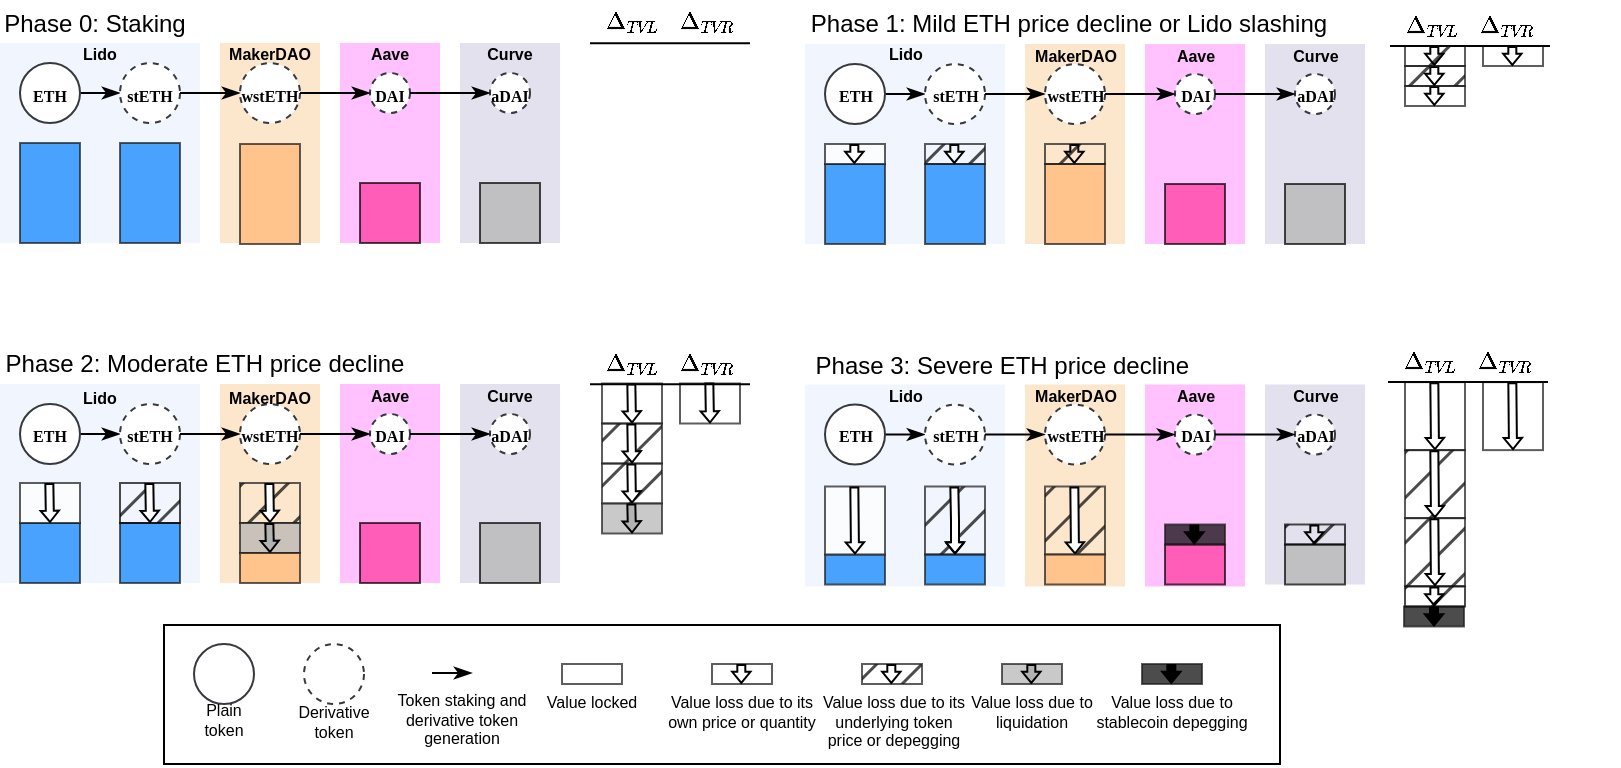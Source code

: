 <mxfile version="23.0.2" type="device">
  <diagram name="Page-1" id="eazg0Y2zUmilkqW_PgbE">
    <mxGraphModel dx="3437" dy="874" grid="1" gridSize="10" guides="1" tooltips="1" connect="1" arrows="1" fold="1" page="1" pageScale="1" pageWidth="1400" pageHeight="700" math="1" shadow="0">
      <root>
        <mxCell id="0" />
        <mxCell id="1" parent="0" />
        <mxCell id="KXMVMSjI_t1wHBxTB8q1-12" value="" style="rounded=0;whiteSpace=wrap;html=1;" parent="1" vertex="1">
          <mxGeometry x="-933" y="440.5" width="558" height="69.5" as="geometry" />
        </mxCell>
        <mxCell id="HBQ2-dLDk-EJoHsD7Sn4-1" value="" style="rounded=0;whiteSpace=wrap;html=1;fillColor=#e8f1fd;strokeColor=none;flipH=1;fillOpacity=60;" parent="1" vertex="1">
          <mxGeometry x="-612.5" y="150" width="100" height="100" as="geometry" />
        </mxCell>
        <mxCell id="HBQ2-dLDk-EJoHsD7Sn4-19" style="edgeStyle=orthogonalEdgeStyle;rounded=0;orthogonalLoop=1;jettySize=auto;html=1;exitX=1;exitY=0.5;exitDx=0;exitDy=0;entryX=0;entryY=0.5;entryDx=0;entryDy=0;endArrow=classicThin;endFill=1;" parent="1" source="HBQ2-dLDk-EJoHsD7Sn4-2" target="HBQ2-dLDk-EJoHsD7Sn4-4" edge="1">
          <mxGeometry relative="1" as="geometry" />
        </mxCell>
        <mxCell id="HBQ2-dLDk-EJoHsD7Sn4-2" value="&lt;font style=&quot;font-size: 8px;&quot;&gt;ETH&lt;br&gt;&lt;/font&gt;" style="ellipse;whiteSpace=wrap;html=1;aspect=fixed;labelBackgroundColor=none;labelBorderColor=none;fillColor=#FFFFFF;strokeColor=#36393d;fontSize=10;fontFamily=Times New Roman;rounded=0;fontStyle=1" parent="1" vertex="1">
          <mxGeometry x="-602.5" y="160" width="30" height="30" as="geometry" />
        </mxCell>
        <mxCell id="HBQ2-dLDk-EJoHsD7Sn4-4" value="&lt;font style=&quot;font-size: 8px;&quot;&gt;stETH&lt;br&gt;&lt;/font&gt;" style="ellipse;whiteSpace=wrap;html=1;aspect=fixed;labelBackgroundColor=none;labelBorderColor=none;fillColor=#FFFFFF;strokeColor=#36393d;fontSize=10;fontFamily=Times New Roman;rounded=0;fontStyle=1;dashed=1;" parent="1" vertex="1">
          <mxGeometry x="-552.5" y="160" width="30" height="30" as="geometry" />
        </mxCell>
        <mxCell id="HBQ2-dLDk-EJoHsD7Sn4-5" value="" style="rounded=0;whiteSpace=wrap;html=1;fillColor=#fad7ac;strokeColor=none;fillOpacity=60;" parent="1" vertex="1">
          <mxGeometry x="-502.5" y="150" width="50" height="100" as="geometry" />
        </mxCell>
        <mxCell id="HBQ2-dLDk-EJoHsD7Sn4-7" value="&lt;font style=&quot;font-size: 8px;&quot;&gt;wstETH&lt;br&gt;&lt;/font&gt;" style="ellipse;whiteSpace=wrap;html=1;aspect=fixed;labelBackgroundColor=none;labelBorderColor=none;fillColor=#FFFFFF;strokeColor=#36393d;fontSize=10;fontFamily=Times New Roman;rounded=0;fontStyle=1;dashed=1;" parent="1" vertex="1">
          <mxGeometry x="-492.5" y="160" width="30" height="30" as="geometry" />
        </mxCell>
        <mxCell id="HBQ2-dLDk-EJoHsD7Sn4-8" value="" style="rounded=0;whiteSpace=wrap;html=1;fillColor=#FF99FF;strokeColor=none;fillOpacity=60;" parent="1" vertex="1">
          <mxGeometry x="-442.5" y="150" width="50" height="100" as="geometry" />
        </mxCell>
        <mxCell id="HBQ2-dLDk-EJoHsD7Sn4-9" value="&lt;font style=&quot;font-size: 8px;&quot;&gt;DAI&lt;br&gt;&lt;/font&gt;" style="ellipse;whiteSpace=wrap;html=1;aspect=fixed;labelBackgroundColor=none;labelBorderColor=none;fillColor=#FFFFFF;strokeColor=#36393d;fontSize=10;fontFamily=Times New Roman;rounded=0;fontStyle=1;dashed=1;" parent="1" vertex="1">
          <mxGeometry x="-427.5" y="165" width="20" height="20" as="geometry" />
        </mxCell>
        <mxCell id="HBQ2-dLDk-EJoHsD7Sn4-11" value="" style="rounded=0;whiteSpace=wrap;html=1;fillColor=#d0cee2;strokeColor=none;fillOpacity=60;" parent="1" vertex="1">
          <mxGeometry x="-382.5" y="150" width="50" height="100" as="geometry" />
        </mxCell>
        <mxCell id="HBQ2-dLDk-EJoHsD7Sn4-12" value="&lt;font style=&quot;font-size: 8px;&quot;&gt;aDAI&lt;br&gt;&lt;/font&gt;" style="ellipse;whiteSpace=wrap;html=1;aspect=fixed;labelBackgroundColor=none;labelBorderColor=none;fillColor=#FFFFFF;strokeColor=#36393d;fontSize=10;fontFamily=Times New Roman;rounded=0;fontStyle=1;dashed=1;" parent="1" vertex="1">
          <mxGeometry x="-367.5" y="165" width="20" height="20" as="geometry" />
        </mxCell>
        <mxCell id="HBQ2-dLDk-EJoHsD7Sn4-13" value="" style="rounded=0;whiteSpace=wrap;html=1;strokeColor=#1A1A1A;fillColor=#007FFF;opacity=70;" parent="1" vertex="1">
          <mxGeometry x="-602.5" y="210" width="30" height="40" as="geometry" />
        </mxCell>
        <mxCell id="HBQ2-dLDk-EJoHsD7Sn4-17" value="" style="rounded=0;whiteSpace=wrap;html=1;fillColor=#FF3399;opacity=70;" parent="1" vertex="1">
          <mxGeometry x="-432.5" y="220" width="30" height="30" as="geometry" />
        </mxCell>
        <mxCell id="HBQ2-dLDk-EJoHsD7Sn4-18" value="" style="rounded=0;whiteSpace=wrap;html=1;fillColor=#B3B3B3;opacity=70;" parent="1" vertex="1">
          <mxGeometry x="-372.5" y="220" width="30" height="30" as="geometry" />
        </mxCell>
        <mxCell id="HBQ2-dLDk-EJoHsD7Sn4-22" style="edgeStyle=orthogonalEdgeStyle;rounded=0;orthogonalLoop=1;jettySize=auto;html=1;exitX=1;exitY=0.5;exitDx=0;exitDy=0;endArrow=classicThin;endFill=1;" parent="1" source="HBQ2-dLDk-EJoHsD7Sn4-7" target="HBQ2-dLDk-EJoHsD7Sn4-9" edge="1">
          <mxGeometry relative="1" as="geometry" />
        </mxCell>
        <mxCell id="HBQ2-dLDk-EJoHsD7Sn4-23" style="edgeStyle=orthogonalEdgeStyle;rounded=0;orthogonalLoop=1;jettySize=auto;html=1;exitX=1;exitY=0.5;exitDx=0;exitDy=0;entryX=0;entryY=0.5;entryDx=0;entryDy=0;endArrow=classicThin;endFill=1;" parent="1" source="HBQ2-dLDk-EJoHsD7Sn4-9" target="HBQ2-dLDk-EJoHsD7Sn4-12" edge="1">
          <mxGeometry relative="1" as="geometry" />
        </mxCell>
        <mxCell id="HBQ2-dLDk-EJoHsD7Sn4-24" value="&lt;b&gt;Lido&lt;br&gt;&lt;/b&gt;" style="text;html=1;strokeColor=none;fillColor=none;align=center;verticalAlign=middle;whiteSpace=wrap;rounded=0;fontSize=8;spacing=2;" parent="1" vertex="1">
          <mxGeometry x="-577.5" y="150" width="30" height="10" as="geometry" />
        </mxCell>
        <mxCell id="HBQ2-dLDk-EJoHsD7Sn4-25" value="&lt;b&gt;MakerDAO&lt;br&gt;&lt;/b&gt;" style="text;html=1;strokeColor=none;fillColor=none;align=center;verticalAlign=middle;whiteSpace=wrap;rounded=0;fontSize=8;spacing=2;" parent="1" vertex="1">
          <mxGeometry x="-497.5" y="150" width="40" height="11" as="geometry" />
        </mxCell>
        <mxCell id="HBQ2-dLDk-EJoHsD7Sn4-26" value="&lt;b&gt;Aave&lt;br&gt;&lt;/b&gt;" style="text;html=1;strokeColor=none;fillColor=none;align=center;verticalAlign=middle;whiteSpace=wrap;rounded=0;fontSize=8;spacing=2;" parent="1" vertex="1">
          <mxGeometry x="-432.5" y="150" width="30" height="11" as="geometry" />
        </mxCell>
        <mxCell id="HBQ2-dLDk-EJoHsD7Sn4-27" value="&lt;b&gt;Curve&lt;br&gt;&lt;/b&gt;" style="text;html=1;strokeColor=none;fillColor=none;align=center;verticalAlign=middle;whiteSpace=wrap;rounded=0;fontSize=8;spacing=2;" parent="1" vertex="1">
          <mxGeometry x="-372.5" y="150" width="30" height="11" as="geometry" />
        </mxCell>
        <mxCell id="HBQ2-dLDk-EJoHsD7Sn4-32" value="" style="rounded=0;whiteSpace=wrap;html=1;strokeColor=#1A1A1A;fillColor=#007FFF;opacity=70;" parent="1" vertex="1">
          <mxGeometry x="-552.5" y="210" width="30" height="40" as="geometry" />
        </mxCell>
        <mxCell id="HBQ2-dLDk-EJoHsD7Sn4-33" value="" style="rounded=0;whiteSpace=wrap;html=1;strokeColor=#1A1A1A;fillColor=#000000;opacity=70;labelBorderColor=none;fillStyle=hatch;gradientColor=none;" parent="1" vertex="1">
          <mxGeometry x="-552.5" y="200" width="30" height="10" as="geometry" />
        </mxCell>
        <mxCell id="HBQ2-dLDk-EJoHsD7Sn4-34" value="" style="shape=flexArrow;endArrow=classic;html=1;rounded=0;width=4;endWidth=4.138;endSize=1.531;labelBorderColor=none;fillColor=default;fillStyle=dots;" parent="1" edge="1">
          <mxGeometry width="50" height="50" relative="1" as="geometry">
            <mxPoint x="-537.84" y="200" as="sourcePoint" />
            <mxPoint x="-537.84" y="210" as="targetPoint" />
          </mxGeometry>
        </mxCell>
        <mxCell id="HBQ2-dLDk-EJoHsD7Sn4-39" value="" style="rounded=0;whiteSpace=wrap;html=1;strokeColor=#1A1A1A;fillColor=#FFB570;opacity=70;" parent="1" vertex="1">
          <mxGeometry x="-492.5" y="210" width="30" height="40" as="geometry" />
        </mxCell>
        <mxCell id="HBQ2-dLDk-EJoHsD7Sn4-40" value="" style="rounded=0;whiteSpace=wrap;html=1;strokeColor=#1A1A1A;fillColor=#000000;opacity=70;fillStyle=hatch;" parent="1" vertex="1">
          <mxGeometry x="-492.5" y="200" width="30" height="10" as="geometry" />
        </mxCell>
        <mxCell id="HBQ2-dLDk-EJoHsD7Sn4-41" value="" style="shape=flexArrow;endArrow=classic;html=1;rounded=0;width=4;endWidth=4.138;endSize=1.531;" parent="1" edge="1">
          <mxGeometry width="50" height="50" relative="1" as="geometry">
            <mxPoint x="-477.84" y="200" as="sourcePoint" />
            <mxPoint x="-477.84" y="210" as="targetPoint" />
          </mxGeometry>
        </mxCell>
        <mxCell id="HBQ2-dLDk-EJoHsD7Sn4-74" value="" style="rounded=0;whiteSpace=wrap;html=1;fillColor=#e8f1fd;strokeColor=none;flipH=1;fillOpacity=60;" parent="1" vertex="1">
          <mxGeometry x="-1015" y="320" width="100" height="99.5" as="geometry" />
        </mxCell>
        <mxCell id="HBQ2-dLDk-EJoHsD7Sn4-75" style="edgeStyle=orthogonalEdgeStyle;rounded=0;orthogonalLoop=1;jettySize=auto;html=1;exitX=1;exitY=0.5;exitDx=0;exitDy=0;entryX=0;entryY=0.5;entryDx=0;entryDy=0;endArrow=classicThin;endFill=1;" parent="1" source="HBQ2-dLDk-EJoHsD7Sn4-76" target="HBQ2-dLDk-EJoHsD7Sn4-77" edge="1">
          <mxGeometry relative="1" as="geometry" />
        </mxCell>
        <mxCell id="HBQ2-dLDk-EJoHsD7Sn4-76" value="&lt;font style=&quot;font-size: 8px;&quot;&gt;ETH&lt;br&gt;&lt;/font&gt;" style="ellipse;whiteSpace=wrap;html=1;aspect=fixed;labelBackgroundColor=none;labelBorderColor=none;fillColor=#FFFFFF;strokeColor=#36393d;fontSize=10;fontFamily=Times New Roman;rounded=0;fontStyle=1" parent="1" vertex="1">
          <mxGeometry x="-1005" y="330" width="30" height="30" as="geometry" />
        </mxCell>
        <mxCell id="HBQ2-dLDk-EJoHsD7Sn4-77" value="&lt;font style=&quot;font-size: 8px;&quot;&gt;stETH&lt;br&gt;&lt;/font&gt;" style="ellipse;whiteSpace=wrap;html=1;aspect=fixed;labelBackgroundColor=none;labelBorderColor=none;fillColor=#FFFFFF;strokeColor=#36393d;fontSize=10;fontFamily=Times New Roman;rounded=0;fontStyle=1;dashed=1;" parent="1" vertex="1">
          <mxGeometry x="-955" y="330" width="30" height="30" as="geometry" />
        </mxCell>
        <mxCell id="HBQ2-dLDk-EJoHsD7Sn4-78" value="" style="rounded=0;whiteSpace=wrap;html=1;fillColor=#fad7ac;strokeColor=none;fillOpacity=60;" parent="1" vertex="1">
          <mxGeometry x="-905" y="320" width="50" height="99.5" as="geometry" />
        </mxCell>
        <mxCell id="HBQ2-dLDk-EJoHsD7Sn4-80" value="&lt;font style=&quot;font-size: 8px;&quot;&gt;wstETH&lt;br&gt;&lt;/font&gt;" style="ellipse;whiteSpace=wrap;html=1;aspect=fixed;labelBackgroundColor=none;labelBorderColor=none;fillColor=#FFFFFF;strokeColor=#36393d;fontSize=10;fontFamily=Times New Roman;rounded=0;fontStyle=1;dashed=1;" parent="1" vertex="1">
          <mxGeometry x="-895" y="330" width="30" height="30" as="geometry" />
        </mxCell>
        <mxCell id="HBQ2-dLDk-EJoHsD7Sn4-81" value="" style="rounded=0;whiteSpace=wrap;html=1;fillColor=#FF99FF;strokeColor=none;fillOpacity=60;" parent="1" vertex="1">
          <mxGeometry x="-845" y="320" width="50" height="99.5" as="geometry" />
        </mxCell>
        <mxCell id="HBQ2-dLDk-EJoHsD7Sn4-82" value="&lt;font style=&quot;font-size: 8px;&quot;&gt;DAI&lt;br&gt;&lt;/font&gt;" style="ellipse;whiteSpace=wrap;html=1;aspect=fixed;labelBackgroundColor=none;labelBorderColor=none;fillColor=#FFFFFF;strokeColor=#36393d;fontSize=10;fontFamily=Times New Roman;rounded=0;fontStyle=1;dashed=1;" parent="1" vertex="1">
          <mxGeometry x="-830" y="335" width="20" height="20" as="geometry" />
        </mxCell>
        <mxCell id="HBQ2-dLDk-EJoHsD7Sn4-83" value="" style="rounded=0;whiteSpace=wrap;html=1;fillColor=#d0cee2;strokeColor=none;fillOpacity=60;" parent="1" vertex="1">
          <mxGeometry x="-785" y="320" width="50" height="99.5" as="geometry" />
        </mxCell>
        <mxCell id="HBQ2-dLDk-EJoHsD7Sn4-84" value="&lt;font style=&quot;font-size: 8px;&quot;&gt;aDAI&lt;br&gt;&lt;/font&gt;" style="ellipse;whiteSpace=wrap;html=1;aspect=fixed;labelBackgroundColor=none;labelBorderColor=none;fillColor=#FFFFFF;strokeColor=#36393d;fontSize=10;fontFamily=Times New Roman;rounded=0;fontStyle=1;dashed=1;" parent="1" vertex="1">
          <mxGeometry x="-770" y="335" width="20" height="20" as="geometry" />
        </mxCell>
        <mxCell id="HBQ2-dLDk-EJoHsD7Sn4-85" value="" style="rounded=0;whiteSpace=wrap;html=1;strokeColor=#1A1A1A;fillColor=#007FFF;opacity=70;" parent="1" vertex="1">
          <mxGeometry x="-1005" y="389.5" width="30" height="30" as="geometry" />
        </mxCell>
        <mxCell id="HBQ2-dLDk-EJoHsD7Sn4-86" value="" style="rounded=0;whiteSpace=wrap;html=1;fillColor=#FF3399;opacity=70;" parent="1" vertex="1">
          <mxGeometry x="-835" y="389.5" width="30" height="30" as="geometry" />
        </mxCell>
        <mxCell id="HBQ2-dLDk-EJoHsD7Sn4-87" value="" style="rounded=0;whiteSpace=wrap;html=1;fillColor=#B3B3B3;opacity=70;" parent="1" vertex="1">
          <mxGeometry x="-775" y="389.5" width="30" height="30" as="geometry" />
        </mxCell>
        <mxCell id="HBQ2-dLDk-EJoHsD7Sn4-89" style="edgeStyle=orthogonalEdgeStyle;rounded=0;orthogonalLoop=1;jettySize=auto;html=1;exitX=1;exitY=0.5;exitDx=0;exitDy=0;endArrow=classicThin;endFill=1;" parent="1" source="HBQ2-dLDk-EJoHsD7Sn4-80" target="HBQ2-dLDk-EJoHsD7Sn4-82" edge="1">
          <mxGeometry relative="1" as="geometry" />
        </mxCell>
        <mxCell id="HBQ2-dLDk-EJoHsD7Sn4-90" style="edgeStyle=orthogonalEdgeStyle;rounded=0;orthogonalLoop=1;jettySize=auto;html=1;exitX=1;exitY=0.5;exitDx=0;exitDy=0;entryX=0;entryY=0.5;entryDx=0;entryDy=0;endArrow=classicThin;endFill=1;" parent="1" source="HBQ2-dLDk-EJoHsD7Sn4-82" target="HBQ2-dLDk-EJoHsD7Sn4-84" edge="1">
          <mxGeometry relative="1" as="geometry" />
        </mxCell>
        <mxCell id="HBQ2-dLDk-EJoHsD7Sn4-91" value="&lt;b&gt;Lido&lt;br&gt;&lt;/b&gt;" style="text;html=1;strokeColor=none;fillColor=none;align=center;verticalAlign=middle;whiteSpace=wrap;rounded=0;fontSize=8;spacing=2;" parent="1" vertex="1">
          <mxGeometry x="-980" y="322" width="30" height="10" as="geometry" />
        </mxCell>
        <mxCell id="HBQ2-dLDk-EJoHsD7Sn4-92" value="&lt;b&gt;MakerDAO&lt;br&gt;&lt;/b&gt;" style="text;html=1;strokeColor=none;fillColor=none;align=center;verticalAlign=middle;whiteSpace=wrap;rounded=0;fontSize=8;spacing=2;" parent="1" vertex="1">
          <mxGeometry x="-900" y="321.5" width="40" height="11" as="geometry" />
        </mxCell>
        <mxCell id="HBQ2-dLDk-EJoHsD7Sn4-93" value="&lt;b&gt;Aave&lt;br&gt;&lt;/b&gt;" style="text;html=1;strokeColor=none;fillColor=none;align=center;verticalAlign=middle;whiteSpace=wrap;rounded=0;fontSize=8;spacing=2;" parent="1" vertex="1">
          <mxGeometry x="-835" y="320" width="30" height="11" as="geometry" />
        </mxCell>
        <mxCell id="HBQ2-dLDk-EJoHsD7Sn4-94" value="&lt;b&gt;Curve&lt;br&gt;&lt;/b&gt;" style="text;html=1;strokeColor=none;fillColor=none;align=center;verticalAlign=middle;whiteSpace=wrap;rounded=0;fontSize=8;spacing=2;" parent="1" vertex="1">
          <mxGeometry x="-775" y="320" width="30" height="11" as="geometry" />
        </mxCell>
        <mxCell id="HBQ2-dLDk-EJoHsD7Sn4-95" value="" style="rounded=0;whiteSpace=wrap;html=1;strokeColor=#1A1A1A;fillColor=#FFFFFF;opacity=70;" parent="1" vertex="1">
          <mxGeometry x="-1005" y="369.5" width="30" height="20" as="geometry" />
        </mxCell>
        <mxCell id="HBQ2-dLDk-EJoHsD7Sn4-96" value="" style="shape=flexArrow;endArrow=classic;html=1;rounded=0;width=4;endWidth=4.138;endSize=1.531;fillColor=default;entryX=0.5;entryY=1;entryDx=0;entryDy=0;" parent="1" target="HBQ2-dLDk-EJoHsD7Sn4-95" edge="1">
          <mxGeometry width="50" height="50" relative="1" as="geometry">
            <mxPoint x="-990.34" y="369.5" as="sourcePoint" />
            <mxPoint x="-990.34" y="379.5" as="targetPoint" />
          </mxGeometry>
        </mxCell>
        <mxCell id="HBQ2-dLDk-EJoHsD7Sn4-114" value="" style="group" parent="1" vertex="1" connectable="0">
          <mxGeometry x="-602.5" y="200" width="30" height="10" as="geometry" />
        </mxCell>
        <mxCell id="HBQ2-dLDk-EJoHsD7Sn4-29" value="" style="rounded=0;whiteSpace=wrap;html=1;strokeColor=#1A1A1A;fillColor=#FFFFFF;opacity=70;" parent="HBQ2-dLDk-EJoHsD7Sn4-114" vertex="1">
          <mxGeometry width="30" height="10" as="geometry" />
        </mxCell>
        <mxCell id="HBQ2-dLDk-EJoHsD7Sn4-31" value="" style="shape=flexArrow;endArrow=classic;html=1;rounded=0;width=4;endWidth=4.138;endSize=1.531;fillColor=default;" parent="HBQ2-dLDk-EJoHsD7Sn4-114" edge="1">
          <mxGeometry width="50" height="50" relative="1" as="geometry">
            <mxPoint x="14.66" as="sourcePoint" />
            <mxPoint x="14.66" y="10" as="targetPoint" />
          </mxGeometry>
        </mxCell>
        <mxCell id="HBQ2-dLDk-EJoHsD7Sn4-115" value="" style="group" parent="1" vertex="1" connectable="0">
          <mxGeometry x="-312.5" y="171" width="30" height="10" as="geometry" />
        </mxCell>
        <mxCell id="HBQ2-dLDk-EJoHsD7Sn4-116" value="" style="rounded=0;whiteSpace=wrap;html=1;strokeColor=#1A1A1A;fillColor=#FFFFFF;opacity=70;" parent="HBQ2-dLDk-EJoHsD7Sn4-115" vertex="1">
          <mxGeometry width="30" height="10" as="geometry" />
        </mxCell>
        <mxCell id="HBQ2-dLDk-EJoHsD7Sn4-117" value="" style="shape=flexArrow;endArrow=classic;html=1;rounded=0;width=4;endWidth=4.138;endSize=1.531;fillColor=default;" parent="HBQ2-dLDk-EJoHsD7Sn4-115" edge="1">
          <mxGeometry width="50" height="50" relative="1" as="geometry">
            <mxPoint x="14.66" as="sourcePoint" />
            <mxPoint x="14.66" y="10" as="targetPoint" />
          </mxGeometry>
        </mxCell>
        <mxCell id="HBQ2-dLDk-EJoHsD7Sn4-144" value="" style="group" parent="1" vertex="1" connectable="0">
          <mxGeometry x="-273.5" y="151" width="30" height="10" as="geometry" />
        </mxCell>
        <mxCell id="HBQ2-dLDk-EJoHsD7Sn4-145" value="" style="rounded=0;whiteSpace=wrap;html=1;strokeColor=#1A1A1A;fillColor=#FFFFFF;opacity=70;" parent="HBQ2-dLDk-EJoHsD7Sn4-144" vertex="1">
          <mxGeometry width="30" height="10" as="geometry" />
        </mxCell>
        <mxCell id="HBQ2-dLDk-EJoHsD7Sn4-146" value="" style="shape=flexArrow;endArrow=classic;html=1;rounded=0;width=4;endWidth=4.138;endSize=1.531;fillColor=default;" parent="HBQ2-dLDk-EJoHsD7Sn4-144" edge="1">
          <mxGeometry width="50" height="50" relative="1" as="geometry">
            <mxPoint x="14.66" as="sourcePoint" />
            <mxPoint x="14.66" y="10" as="targetPoint" />
          </mxGeometry>
        </mxCell>
        <mxCell id="HBQ2-dLDk-EJoHsD7Sn4-157" value="" style="rounded=0;whiteSpace=wrap;html=1;strokeColor=#1A1A1A;fillColor=#007FFF;opacity=70;" parent="1" vertex="1">
          <mxGeometry x="-955" y="389.5" width="30" height="30" as="geometry" />
        </mxCell>
        <mxCell id="HBQ2-dLDk-EJoHsD7Sn4-158" value="" style="rounded=0;whiteSpace=wrap;html=1;opacity=70;glass=0;fillStyle=hatch;fillColor=#000000;" parent="1" vertex="1">
          <mxGeometry x="-955" y="369.5" width="30" height="20" as="geometry" />
        </mxCell>
        <mxCell id="HBQ2-dLDk-EJoHsD7Sn4-159" value="" style="shape=flexArrow;endArrow=classic;html=1;rounded=0;width=4;endWidth=4.138;endSize=1.531;fillColor=default;entryX=0.5;entryY=1;entryDx=0;entryDy=0;" parent="1" target="HBQ2-dLDk-EJoHsD7Sn4-158" edge="1">
          <mxGeometry width="50" height="50" relative="1" as="geometry">
            <mxPoint x="-940.34" y="369.5" as="sourcePoint" />
            <mxPoint x="-940.34" y="379.5" as="targetPoint" />
          </mxGeometry>
        </mxCell>
        <mxCell id="HBQ2-dLDk-EJoHsD7Sn4-175" value="" style="rounded=0;whiteSpace=wrap;html=1;strokeColor=#1A1A1A;fillColor=#000000;opacity=70;shadow=0;fillStyle=hatch;" parent="1" vertex="1">
          <mxGeometry x="-895" y="369.5" width="30" height="20" as="geometry" />
        </mxCell>
        <mxCell id="HBQ2-dLDk-EJoHsD7Sn4-176" value="" style="shape=flexArrow;endArrow=classic;html=1;rounded=0;width=4;endWidth=4.138;endSize=1.531;fillColor=default;entryX=0.5;entryY=1;entryDx=0;entryDy=0;shadow=0;" parent="1" target="HBQ2-dLDk-EJoHsD7Sn4-175" edge="1">
          <mxGeometry width="50" height="50" relative="1" as="geometry">
            <mxPoint x="-880.34" y="369.5" as="sourcePoint" />
            <mxPoint x="-880.34" y="379.5" as="targetPoint" />
          </mxGeometry>
        </mxCell>
        <mxCell id="HBQ2-dLDk-EJoHsD7Sn4-177" value="" style="rounded=0;whiteSpace=wrap;html=1;strokeColor=#1A1A1A;fillColor=#B3B3B3;opacity=70;" parent="1" vertex="1">
          <mxGeometry x="-895" y="389.5" width="30" height="15" as="geometry" />
        </mxCell>
        <mxCell id="HBQ2-dLDk-EJoHsD7Sn4-178" value="" style="shape=flexArrow;endArrow=classic;html=1;rounded=0;width=4;endWidth=4.138;endSize=1.531;fillColor=#B3B3B3;entryX=0.5;entryY=1;entryDx=0;entryDy=0;" parent="1" target="HBQ2-dLDk-EJoHsD7Sn4-177" edge="1">
          <mxGeometry width="50" height="50" relative="1" as="geometry">
            <mxPoint x="-880.34" y="389.5" as="sourcePoint" />
            <mxPoint x="-880.34" y="399.5" as="targetPoint" />
          </mxGeometry>
        </mxCell>
        <mxCell id="HBQ2-dLDk-EJoHsD7Sn4-179" value="" style="rounded=0;whiteSpace=wrap;html=1;strokeColor=#1A1A1A;fillColor=#FFB570;opacity=70;" parent="1" vertex="1">
          <mxGeometry x="-895" y="404.5" width="30" height="15" as="geometry" />
        </mxCell>
        <mxCell id="HBQ2-dLDk-EJoHsD7Sn4-201" value="" style="rounded=0;whiteSpace=wrap;html=1;strokeColor=#1A1A1A;fillColor=#FFFFFF;opacity=70;" parent="1" vertex="1">
          <mxGeometry x="-714" y="319.75" width="30" height="20" as="geometry" />
        </mxCell>
        <mxCell id="HBQ2-dLDk-EJoHsD7Sn4-202" value="" style="shape=flexArrow;endArrow=classic;html=1;rounded=0;width=4;endWidth=4.138;endSize=1.531;fillColor=default;entryX=0.5;entryY=1;entryDx=0;entryDy=0;" parent="1" target="HBQ2-dLDk-EJoHsD7Sn4-201" edge="1">
          <mxGeometry width="50" height="50" relative="1" as="geometry">
            <mxPoint x="-699.34" y="319.75" as="sourcePoint" />
            <mxPoint x="-699.34" y="329.75" as="targetPoint" />
          </mxGeometry>
        </mxCell>
        <mxCell id="HBQ2-dLDk-EJoHsD7Sn4-203" value="" style="rounded=0;whiteSpace=wrap;html=1;strokeColor=#1A1A1A;fillColor=#000000;opacity=70;fillStyle=hatch;" parent="1" vertex="1">
          <mxGeometry x="-714" y="359.75" width="30" height="20" as="geometry" />
        </mxCell>
        <mxCell id="HBQ2-dLDk-EJoHsD7Sn4-204" value="" style="shape=flexArrow;endArrow=classic;html=1;rounded=0;width=4;endWidth=4.138;endSize=1.531;fillColor=default;entryX=0.5;entryY=1;entryDx=0;entryDy=0;" parent="1" target="HBQ2-dLDk-EJoHsD7Sn4-203" edge="1">
          <mxGeometry width="50" height="50" relative="1" as="geometry">
            <mxPoint x="-699.34" y="359.75" as="sourcePoint" />
            <mxPoint x="-699.34" y="369.75" as="targetPoint" />
          </mxGeometry>
        </mxCell>
        <mxCell id="HBQ2-dLDk-EJoHsD7Sn4-205" value="" style="rounded=0;whiteSpace=wrap;html=1;strokeColor=#1A1A1A;fillColor=#000000;opacity=70;fillStyle=hatch;" parent="1" vertex="1">
          <mxGeometry x="-714" y="339.75" width="30" height="20" as="geometry" />
        </mxCell>
        <mxCell id="HBQ2-dLDk-EJoHsD7Sn4-206" value="" style="shape=flexArrow;endArrow=classic;html=1;rounded=0;width=4;endWidth=4.138;endSize=1.531;fillColor=default;entryX=0.5;entryY=1;entryDx=0;entryDy=0;" parent="1" target="HBQ2-dLDk-EJoHsD7Sn4-205" edge="1">
          <mxGeometry width="50" height="50" relative="1" as="geometry">
            <mxPoint x="-699.34" y="339.75" as="sourcePoint" />
            <mxPoint x="-699.34" y="349.75" as="targetPoint" />
          </mxGeometry>
        </mxCell>
        <mxCell id="HBQ2-dLDk-EJoHsD7Sn4-212" value="" style="rounded=0;whiteSpace=wrap;html=1;strokeColor=#1A1A1A;fillColor=#B3B3B3;opacity=70;" parent="1" vertex="1">
          <mxGeometry x="-714" y="379.75" width="30" height="15" as="geometry" />
        </mxCell>
        <mxCell id="HBQ2-dLDk-EJoHsD7Sn4-213" value="" style="shape=flexArrow;endArrow=classic;html=1;rounded=0;width=4;endWidth=4.138;endSize=1.531;fillColor=#B3B3B3;entryX=0.5;entryY=1;entryDx=0;entryDy=0;" parent="1" target="HBQ2-dLDk-EJoHsD7Sn4-212" edge="1">
          <mxGeometry width="50" height="50" relative="1" as="geometry">
            <mxPoint x="-699.34" y="379.75" as="sourcePoint" />
            <mxPoint x="-699.34" y="389.75" as="targetPoint" />
          </mxGeometry>
        </mxCell>
        <mxCell id="HBQ2-dLDk-EJoHsD7Sn4-214" value="" style="rounded=0;whiteSpace=wrap;html=1;strokeColor=#1A1A1A;fillColor=#FFFFFF;opacity=70;" parent="1" vertex="1">
          <mxGeometry x="-675" y="319.75" width="30" height="20" as="geometry" />
        </mxCell>
        <mxCell id="HBQ2-dLDk-EJoHsD7Sn4-215" value="" style="shape=flexArrow;endArrow=classic;html=1;rounded=0;width=4;endWidth=4.138;endSize=1.531;fillColor=default;entryX=0.5;entryY=1;entryDx=0;entryDy=0;" parent="1" target="HBQ2-dLDk-EJoHsD7Sn4-214" edge="1">
          <mxGeometry width="50" height="50" relative="1" as="geometry">
            <mxPoint x="-660.34" y="319.25" as="sourcePoint" />
            <mxPoint x="-660.34" y="329.25" as="targetPoint" />
          </mxGeometry>
        </mxCell>
        <mxCell id="HBQ2-dLDk-EJoHsD7Sn4-257" value="" style="rounded=0;whiteSpace=wrap;html=1;fillColor=#e8f1fd;strokeColor=none;flipH=1;fillOpacity=60;" parent="1" vertex="1">
          <mxGeometry x="-612.5" y="320.25" width="100" height="101" as="geometry" />
        </mxCell>
        <mxCell id="HBQ2-dLDk-EJoHsD7Sn4-258" style="edgeStyle=orthogonalEdgeStyle;rounded=0;orthogonalLoop=1;jettySize=auto;html=1;exitX=1;exitY=0.5;exitDx=0;exitDy=0;entryX=0;entryY=0.5;entryDx=0;entryDy=0;endArrow=classicThin;endFill=1;" parent="1" source="HBQ2-dLDk-EJoHsD7Sn4-259" target="HBQ2-dLDk-EJoHsD7Sn4-260" edge="1">
          <mxGeometry relative="1" as="geometry" />
        </mxCell>
        <mxCell id="HBQ2-dLDk-EJoHsD7Sn4-259" value="&lt;font style=&quot;font-size: 8px;&quot;&gt;ETH&lt;br&gt;&lt;/font&gt;" style="ellipse;whiteSpace=wrap;html=1;aspect=fixed;labelBackgroundColor=none;labelBorderColor=none;fillColor=#FFFFFF;strokeColor=#36393d;fontSize=10;fontFamily=Times New Roman;rounded=0;fontStyle=1" parent="1" vertex="1">
          <mxGeometry x="-602.5" y="330.25" width="30" height="30" as="geometry" />
        </mxCell>
        <mxCell id="HBQ2-dLDk-EJoHsD7Sn4-260" value="&lt;font style=&quot;font-size: 8px;&quot;&gt;stETH&lt;br&gt;&lt;/font&gt;" style="ellipse;whiteSpace=wrap;html=1;aspect=fixed;labelBackgroundColor=none;labelBorderColor=none;fillColor=#FFFFFF;strokeColor=#36393d;fontSize=10;fontFamily=Times New Roman;rounded=0;fontStyle=1;dashed=1;" parent="1" vertex="1">
          <mxGeometry x="-552.5" y="330.25" width="30" height="30" as="geometry" />
        </mxCell>
        <mxCell id="HBQ2-dLDk-EJoHsD7Sn4-261" value="" style="rounded=0;whiteSpace=wrap;html=1;fillColor=#fad7ac;strokeColor=none;fillOpacity=60;" parent="1" vertex="1">
          <mxGeometry x="-502.5" y="320.25" width="50" height="101" as="geometry" />
        </mxCell>
        <mxCell id="HBQ2-dLDk-EJoHsD7Sn4-263" value="&lt;font style=&quot;font-size: 8px;&quot;&gt;wstETH&lt;br&gt;&lt;/font&gt;" style="ellipse;whiteSpace=wrap;html=1;aspect=fixed;labelBackgroundColor=none;labelBorderColor=none;fillColor=#FFFFFF;strokeColor=#36393d;fontSize=10;fontFamily=Times New Roman;rounded=0;fontStyle=1;dashed=1;" parent="1" vertex="1">
          <mxGeometry x="-492.5" y="330.25" width="30" height="30" as="geometry" />
        </mxCell>
        <mxCell id="HBQ2-dLDk-EJoHsD7Sn4-264" value="" style="rounded=0;whiteSpace=wrap;html=1;fillColor=#FF99FF;strokeColor=none;fillOpacity=60;" parent="1" vertex="1">
          <mxGeometry x="-442.5" y="320.25" width="50" height="101" as="geometry" />
        </mxCell>
        <mxCell id="HBQ2-dLDk-EJoHsD7Sn4-265" value="&lt;font style=&quot;font-size: 8px;&quot;&gt;DAI&lt;br&gt;&lt;/font&gt;" style="ellipse;whiteSpace=wrap;html=1;aspect=fixed;labelBackgroundColor=none;labelBorderColor=none;fillColor=#FFFFFF;strokeColor=#36393d;fontSize=10;fontFamily=Times New Roman;rounded=0;fontStyle=1;dashed=1;" parent="1" vertex="1">
          <mxGeometry x="-427.5" y="335.25" width="20" height="20" as="geometry" />
        </mxCell>
        <mxCell id="HBQ2-dLDk-EJoHsD7Sn4-266" value="" style="rounded=0;whiteSpace=wrap;html=1;fillColor=#d0cee2;strokeColor=none;fillOpacity=60;" parent="1" vertex="1">
          <mxGeometry x="-382.5" y="320.25" width="50" height="100" as="geometry" />
        </mxCell>
        <mxCell id="HBQ2-dLDk-EJoHsD7Sn4-267" value="&lt;font style=&quot;font-size: 8px;&quot;&gt;aDAI&lt;br&gt;&lt;/font&gt;" style="ellipse;whiteSpace=wrap;html=1;aspect=fixed;labelBackgroundColor=none;labelBorderColor=none;fillColor=#FFFFFF;strokeColor=#36393d;fontSize=10;fontFamily=Times New Roman;rounded=0;fontStyle=1;dashed=1;" parent="1" vertex="1">
          <mxGeometry x="-367.5" y="335.25" width="20" height="20" as="geometry" />
        </mxCell>
        <mxCell id="HBQ2-dLDk-EJoHsD7Sn4-268" value="" style="rounded=0;whiteSpace=wrap;html=1;strokeColor=#1A1A1A;fillColor=#007FFF;opacity=70;" parent="1" vertex="1">
          <mxGeometry x="-602.5" y="405.25" width="30" height="15" as="geometry" />
        </mxCell>
        <mxCell id="HBQ2-dLDk-EJoHsD7Sn4-269" value="" style="rounded=0;whiteSpace=wrap;html=1;fillColor=#FF3399;opacity=70;" parent="1" vertex="1">
          <mxGeometry x="-432.5" y="400.25" width="30" height="20" as="geometry" />
        </mxCell>
        <mxCell id="HBQ2-dLDk-EJoHsD7Sn4-270" value="" style="rounded=0;whiteSpace=wrap;html=1;fillColor=#B3B3B3;opacity=70;" parent="1" vertex="1">
          <mxGeometry x="-372.5" y="400.25" width="30" height="20" as="geometry" />
        </mxCell>
        <mxCell id="HBQ2-dLDk-EJoHsD7Sn4-272" style="edgeStyle=orthogonalEdgeStyle;rounded=0;orthogonalLoop=1;jettySize=auto;html=1;exitX=1;exitY=0.5;exitDx=0;exitDy=0;endArrow=classicThin;endFill=1;" parent="1" source="HBQ2-dLDk-EJoHsD7Sn4-263" target="HBQ2-dLDk-EJoHsD7Sn4-265" edge="1">
          <mxGeometry relative="1" as="geometry" />
        </mxCell>
        <mxCell id="HBQ2-dLDk-EJoHsD7Sn4-273" style="edgeStyle=orthogonalEdgeStyle;rounded=0;orthogonalLoop=1;jettySize=auto;html=1;exitX=1;exitY=0.5;exitDx=0;exitDy=0;entryX=0;entryY=0.5;entryDx=0;entryDy=0;endArrow=classicThin;endFill=1;" parent="1" source="HBQ2-dLDk-EJoHsD7Sn4-265" target="HBQ2-dLDk-EJoHsD7Sn4-267" edge="1">
          <mxGeometry relative="1" as="geometry" />
        </mxCell>
        <mxCell id="HBQ2-dLDk-EJoHsD7Sn4-274" value="&lt;b&gt;Lido&lt;br&gt;&lt;/b&gt;" style="text;html=1;strokeColor=none;fillColor=none;align=center;verticalAlign=middle;whiteSpace=wrap;rounded=0;fontSize=8;spacing=2;" parent="1" vertex="1">
          <mxGeometry x="-577.5" y="321.25" width="30" height="10" as="geometry" />
        </mxCell>
        <mxCell id="HBQ2-dLDk-EJoHsD7Sn4-275" value="&lt;b&gt;MakerDAO&lt;br&gt;&lt;/b&gt;" style="text;html=1;strokeColor=none;fillColor=none;align=center;verticalAlign=middle;whiteSpace=wrap;rounded=0;fontSize=8;spacing=2;" parent="1" vertex="1">
          <mxGeometry x="-497.5" y="320.25" width="40" height="11" as="geometry" />
        </mxCell>
        <mxCell id="HBQ2-dLDk-EJoHsD7Sn4-276" value="&lt;b&gt;Aave&lt;br&gt;&lt;/b&gt;" style="text;html=1;strokeColor=none;fillColor=none;align=center;verticalAlign=middle;whiteSpace=wrap;rounded=0;fontSize=8;spacing=2;" parent="1" vertex="1">
          <mxGeometry x="-432.5" y="320.25" width="30" height="11" as="geometry" />
        </mxCell>
        <mxCell id="HBQ2-dLDk-EJoHsD7Sn4-277" value="&lt;b&gt;Curve&lt;br&gt;&lt;/b&gt;" style="text;html=1;strokeColor=none;fillColor=none;align=center;verticalAlign=middle;whiteSpace=wrap;rounded=0;fontSize=8;spacing=2;" parent="1" vertex="1">
          <mxGeometry x="-372.5" y="320.25" width="30" height="11" as="geometry" />
        </mxCell>
        <mxCell id="HBQ2-dLDk-EJoHsD7Sn4-278" value="" style="rounded=0;whiteSpace=wrap;html=1;strokeColor=#1A1A1A;fillColor=#FFFFFF;opacity=70;" parent="1" vertex="1">
          <mxGeometry x="-602.5" y="371.25" width="30" height="34" as="geometry" />
        </mxCell>
        <mxCell id="HBQ2-dLDk-EJoHsD7Sn4-279" value="" style="shape=flexArrow;endArrow=classic;html=1;rounded=0;width=4;endWidth=4.138;endSize=1.531;fillColor=default;entryX=0.5;entryY=1;entryDx=0;entryDy=0;" parent="1" target="HBQ2-dLDk-EJoHsD7Sn4-278" edge="1">
          <mxGeometry width="50" height="50" relative="1" as="geometry">
            <mxPoint x="-587.84" y="371.25" as="sourcePoint" />
            <mxPoint x="-587.84" y="381.25" as="targetPoint" />
          </mxGeometry>
        </mxCell>
        <mxCell id="HBQ2-dLDk-EJoHsD7Sn4-294" value="" style="rounded=0;whiteSpace=wrap;html=1;strokeColor=#1A1A1A;fillColor=#007FFF;opacity=70;" parent="1" vertex="1">
          <mxGeometry x="-552.5" y="405.25" width="30" height="15" as="geometry" />
        </mxCell>
        <mxCell id="HBQ2-dLDk-EJoHsD7Sn4-295" value="" style="rounded=0;whiteSpace=wrap;html=1;strokeColor=#1A1A1A;fillColor=#000000;opacity=70;fillStyle=hatch;" parent="1" vertex="1">
          <mxGeometry x="-552.5" y="371.25" width="30" height="34" as="geometry" />
        </mxCell>
        <mxCell id="HBQ2-dLDk-EJoHsD7Sn4-296" value="" style="shape=flexArrow;endArrow=classic;html=1;rounded=0;width=4;endWidth=4.138;endSize=1.531;fillColor=default;entryX=0.5;entryY=1;entryDx=0;entryDy=0;" parent="1" target="HBQ2-dLDk-EJoHsD7Sn4-295" edge="1">
          <mxGeometry width="50" height="50" relative="1" as="geometry">
            <mxPoint x="-537.84" y="371.25" as="sourcePoint" />
            <mxPoint x="-537.84" y="381.25" as="targetPoint" />
            <Array as="points">
              <mxPoint x="-537.5" y="388.25" />
            </Array>
          </mxGeometry>
        </mxCell>
        <mxCell id="HBQ2-dLDk-EJoHsD7Sn4-302" value="" style="rounded=0;whiteSpace=wrap;html=1;strokeColor=#1A1A1A;fillColor=#000000;opacity=70;fillStyle=hatch;" parent="1" vertex="1">
          <mxGeometry x="-492.5" y="371.25" width="30" height="34" as="geometry" />
        </mxCell>
        <mxCell id="HBQ2-dLDk-EJoHsD7Sn4-303" value="" style="shape=flexArrow;endArrow=classic;html=1;rounded=0;width=4;endWidth=4.138;endSize=1.531;fillColor=default;entryX=0.5;entryY=1;entryDx=0;entryDy=0;" parent="1" target="HBQ2-dLDk-EJoHsD7Sn4-302" edge="1">
          <mxGeometry width="50" height="50" relative="1" as="geometry">
            <mxPoint x="-477.84" y="371.25" as="sourcePoint" />
            <mxPoint x="-477.84" y="381.25" as="targetPoint" />
          </mxGeometry>
        </mxCell>
        <mxCell id="HBQ2-dLDk-EJoHsD7Sn4-306" value="" style="rounded=0;whiteSpace=wrap;html=1;strokeColor=#1A1A1A;fillColor=#000000;opacity=70;" parent="1" vertex="1">
          <mxGeometry x="-432.5" y="390.25" width="30" height="10" as="geometry" />
        </mxCell>
        <mxCell id="HBQ2-dLDk-EJoHsD7Sn4-307" value="" style="shape=flexArrow;endArrow=classic;html=1;rounded=0;width=4;endWidth=4.138;endSize=1.531;fillColor=#000000;" parent="1" edge="1">
          <mxGeometry width="50" height="50" relative="1" as="geometry">
            <mxPoint x="-417.84" y="390.25" as="sourcePoint" />
            <mxPoint x="-417.84" y="400.25" as="targetPoint" />
          </mxGeometry>
        </mxCell>
        <mxCell id="HBQ2-dLDk-EJoHsD7Sn4-317" value="" style="rounded=0;whiteSpace=wrap;html=1;strokeColor=#1A1A1A;fillColor=#FFFFFF;opacity=70;" parent="1" vertex="1">
          <mxGeometry x="-312.5" y="319.06" width="30" height="34" as="geometry" />
        </mxCell>
        <mxCell id="HBQ2-dLDk-EJoHsD7Sn4-318" value="" style="shape=flexArrow;endArrow=classic;html=1;rounded=0;width=4;endWidth=4.138;endSize=1.531;fillColor=default;entryX=0.5;entryY=1;entryDx=0;entryDy=0;" parent="1" target="HBQ2-dLDk-EJoHsD7Sn4-317" edge="1">
          <mxGeometry width="50" height="50" relative="1" as="geometry">
            <mxPoint x="-297.84" y="319.06" as="sourcePoint" />
            <mxPoint x="-297.84" y="329.06" as="targetPoint" />
          </mxGeometry>
        </mxCell>
        <mxCell id="HBQ2-dLDk-EJoHsD7Sn4-319" value="" style="rounded=0;whiteSpace=wrap;html=1;strokeColor=#1A1A1A;fillColor=#000000;opacity=70;fillStyle=hatch;" parent="1" vertex="1">
          <mxGeometry x="-312.5" y="387.06" width="30" height="34" as="geometry" />
        </mxCell>
        <mxCell id="HBQ2-dLDk-EJoHsD7Sn4-320" value="" style="shape=flexArrow;endArrow=classic;html=1;rounded=0;width=4;endWidth=4.138;endSize=1.531;fillColor=default;entryX=0.5;entryY=1;entryDx=0;entryDy=0;" parent="1" target="HBQ2-dLDk-EJoHsD7Sn4-319" edge="1">
          <mxGeometry width="50" height="50" relative="1" as="geometry">
            <mxPoint x="-297.84" y="387.06" as="sourcePoint" />
            <mxPoint x="-297.84" y="397.06" as="targetPoint" />
          </mxGeometry>
        </mxCell>
        <mxCell id="HBQ2-dLDk-EJoHsD7Sn4-321" value="" style="rounded=0;whiteSpace=wrap;html=1;strokeColor=#1A1A1A;fillColor=#000000;opacity=70;fillStyle=hatch;" parent="1" vertex="1">
          <mxGeometry x="-312.5" y="353.06" width="30" height="34" as="geometry" />
        </mxCell>
        <mxCell id="HBQ2-dLDk-EJoHsD7Sn4-322" value="" style="shape=flexArrow;endArrow=classic;html=1;rounded=0;width=4;endWidth=4.138;endSize=1.531;fillColor=default;entryX=0.5;entryY=1;entryDx=0;entryDy=0;" parent="1" target="HBQ2-dLDk-EJoHsD7Sn4-321" edge="1">
          <mxGeometry width="50" height="50" relative="1" as="geometry">
            <mxPoint x="-297.84" y="353.06" as="sourcePoint" />
            <mxPoint x="-297.84" y="363.06" as="targetPoint" />
          </mxGeometry>
        </mxCell>
        <mxCell id="HBQ2-dLDk-EJoHsD7Sn4-337" value="" style="rounded=0;whiteSpace=wrap;html=1;strokeColor=#1A1A1A;fillColor=#FFFFFF;opacity=70;" parent="1" vertex="1">
          <mxGeometry x="-273.5" y="319.06" width="30" height="34" as="geometry" />
        </mxCell>
        <mxCell id="HBQ2-dLDk-EJoHsD7Sn4-338" value="" style="shape=flexArrow;endArrow=classic;html=1;rounded=0;width=4;endWidth=4.138;endSize=1.531;fillColor=default;entryX=0.5;entryY=1;entryDx=0;entryDy=0;" parent="1" target="HBQ2-dLDk-EJoHsD7Sn4-337" edge="1">
          <mxGeometry width="50" height="50" relative="1" as="geometry">
            <mxPoint x="-258.84" y="319.06" as="sourcePoint" />
            <mxPoint x="-258.84" y="329.06" as="targetPoint" />
          </mxGeometry>
        </mxCell>
        <mxCell id="HBQ2-dLDk-EJoHsD7Sn4-345" value="" style="rounded=0;whiteSpace=wrap;html=1;strokeColor=#1A1A1A;fillColor=#FFB570;opacity=70;" parent="1" vertex="1">
          <mxGeometry x="-492.5" y="405.25" width="30" height="15" as="geometry" />
        </mxCell>
        <mxCell id="HBQ2-dLDk-EJoHsD7Sn4-349" value="" style="rounded=0;whiteSpace=wrap;html=1;strokeColor=#1A1A1A;fillColor=#FFFFFF;opacity=70;" parent="1" vertex="1">
          <mxGeometry x="-659" y="460" width="30" height="10" as="geometry" />
        </mxCell>
        <mxCell id="HBQ2-dLDk-EJoHsD7Sn4-350" value="" style="shape=flexArrow;endArrow=classic;html=1;rounded=0;width=4;endWidth=4.138;endSize=1.531;fillColor=default;" parent="1" edge="1">
          <mxGeometry width="50" height="50" relative="1" as="geometry">
            <mxPoint x="-644.34" y="460" as="sourcePoint" />
            <mxPoint x="-644.34" y="470" as="targetPoint" />
          </mxGeometry>
        </mxCell>
        <mxCell id="HBQ2-dLDk-EJoHsD7Sn4-351" value="&lt;font style=&quot;font-size: 8px;&quot;&gt;Value loss due to its own price or quantity&lt;/font&gt;" style="text;html=1;strokeColor=none;fillColor=none;align=center;verticalAlign=middle;whiteSpace=wrap;rounded=0;fontSize=8;" parent="1" vertex="1">
          <mxGeometry x="-684" y="479" width="80" height="10" as="geometry" />
        </mxCell>
        <mxCell id="HBQ2-dLDk-EJoHsD7Sn4-355" value="&lt;font style=&quot;font-size: 8px;&quot;&gt;Value loss due to liquidation&lt;/font&gt;" style="text;html=1;strokeColor=none;fillColor=none;align=center;verticalAlign=middle;whiteSpace=wrap;rounded=0;fontSize=8;" parent="1" vertex="1">
          <mxGeometry x="-539" y="479" width="80" height="10" as="geometry" />
        </mxCell>
        <mxCell id="HBQ2-dLDk-EJoHsD7Sn4-356" value="" style="rounded=0;whiteSpace=wrap;html=1;strokeColor=#1A1A1A;fillColor=#B3B3B3;opacity=70;" parent="1" vertex="1">
          <mxGeometry x="-514" y="460" width="30" height="10" as="geometry" />
        </mxCell>
        <mxCell id="HBQ2-dLDk-EJoHsD7Sn4-357" value="" style="shape=flexArrow;endArrow=classic;html=1;rounded=0;width=4;endWidth=4.138;endSize=1.531;fillColor=#B3B3B3;" parent="1" edge="1">
          <mxGeometry width="50" height="50" relative="1" as="geometry">
            <mxPoint x="-499.34" y="460" as="sourcePoint" />
            <mxPoint x="-499.34" y="470" as="targetPoint" />
          </mxGeometry>
        </mxCell>
        <mxCell id="HBQ2-dLDk-EJoHsD7Sn4-358" value="&lt;font style=&quot;font-size: 8px;&quot;&gt;Value loss due to&lt;br&gt;stablecoin depegging&lt;br&gt;&lt;/font&gt;" style="text;html=1;strokeColor=none;fillColor=none;align=center;verticalAlign=middle;whiteSpace=wrap;rounded=0;fontSize=8;" parent="1" vertex="1">
          <mxGeometry x="-469" y="479" width="80" height="10" as="geometry" />
        </mxCell>
        <mxCell id="HBQ2-dLDk-EJoHsD7Sn4-365" style="edgeStyle=orthogonalEdgeStyle;rounded=0;orthogonalLoop=1;jettySize=auto;html=1;exitX=1;exitY=0.5;exitDx=0;exitDy=0;endArrow=classicThin;endFill=1;" parent="1" source="HBQ2-dLDk-EJoHsD7Sn4-260" target="HBQ2-dLDk-EJoHsD7Sn4-263" edge="1">
          <mxGeometry relative="1" as="geometry" />
        </mxCell>
        <mxCell id="HBQ2-dLDk-EJoHsD7Sn4-366" style="edgeStyle=orthogonalEdgeStyle;rounded=0;orthogonalLoop=1;jettySize=auto;html=1;exitX=1;exitY=0.5;exitDx=0;exitDy=0;entryX=0;entryY=0.5;entryDx=0;entryDy=0;endArrow=classicThin;endFill=1;" parent="1" source="HBQ2-dLDk-EJoHsD7Sn4-77" target="HBQ2-dLDk-EJoHsD7Sn4-80" edge="1">
          <mxGeometry relative="1" as="geometry" />
        </mxCell>
        <mxCell id="HBQ2-dLDk-EJoHsD7Sn4-371" value="" style="rounded=0;whiteSpace=wrap;html=1;strokeColor=#1A1A1A;fillColor=#000000;opacity=70;" parent="1" vertex="1">
          <mxGeometry x="-444" y="460" width="30" height="10" as="geometry" />
        </mxCell>
        <mxCell id="HBQ2-dLDk-EJoHsD7Sn4-372" value="" style="shape=flexArrow;endArrow=classic;html=1;rounded=0;width=4;endWidth=4.138;endSize=1.531;fillColor=#000000;" parent="1" edge="1">
          <mxGeometry width="50" height="50" relative="1" as="geometry">
            <mxPoint x="-429.34" y="460" as="sourcePoint" />
            <mxPoint x="-429.34" y="470" as="targetPoint" />
          </mxGeometry>
        </mxCell>
        <mxCell id="HBQ2-dLDk-EJoHsD7Sn4-376" value="" style="rounded=0;whiteSpace=wrap;html=1;strokeColor=#1A1A1A;fillColor=#000000;opacity=70;" parent="1" vertex="1">
          <mxGeometry x="-313" y="431.25" width="30" height="10" as="geometry" />
        </mxCell>
        <mxCell id="HBQ2-dLDk-EJoHsD7Sn4-377" value="" style="shape=flexArrow;endArrow=classic;html=1;rounded=0;width=4;endWidth=4.138;endSize=1.531;fillColor=#000000;" parent="1" edge="1">
          <mxGeometry width="50" height="50" relative="1" as="geometry">
            <mxPoint x="-298.0" y="431.25" as="sourcePoint" />
            <mxPoint x="-298.0" y="441.25" as="targetPoint" />
          </mxGeometry>
        </mxCell>
        <mxCell id="HBQ2-dLDk-EJoHsD7Sn4-367" style="edgeStyle=orthogonalEdgeStyle;rounded=0;orthogonalLoop=1;jettySize=auto;html=1;exitX=1;exitY=0.5;exitDx=0;exitDy=0;entryX=0;entryY=0.5;entryDx=0;entryDy=0;endArrow=classicThin;endFill=1;" parent="1" source="HBQ2-dLDk-EJoHsD7Sn4-4" target="HBQ2-dLDk-EJoHsD7Sn4-7" edge="1">
          <mxGeometry relative="1" as="geometry" />
        </mxCell>
        <mxCell id="HBQ2-dLDk-EJoHsD7Sn4-379" value="" style="rounded=0;whiteSpace=wrap;html=1;strokeColor=#1A1A1A;fillColor=#000000;opacity=70;fillStyle=hatch;gradientColor=none;" parent="1" vertex="1">
          <mxGeometry x="-584" y="460" width="30" height="10" as="geometry" />
        </mxCell>
        <mxCell id="HBQ2-dLDk-EJoHsD7Sn4-380" value="" style="shape=flexArrow;endArrow=classic;html=1;rounded=0;width=4;endWidth=4.138;endSize=1.531;" parent="1" edge="1">
          <mxGeometry width="50" height="50" relative="1" as="geometry">
            <mxPoint x="-569.34" y="460" as="sourcePoint" />
            <mxPoint x="-569.34" y="470" as="targetPoint" />
          </mxGeometry>
        </mxCell>
        <mxCell id="HBQ2-dLDk-EJoHsD7Sn4-381" value="" style="rounded=0;whiteSpace=wrap;html=1;strokeColor=#1A1A1A;fillColor=#000000;opacity=70;fillStyle=hatch;" parent="1" vertex="1">
          <mxGeometry x="-312.5" y="161" width="30" height="10" as="geometry" />
        </mxCell>
        <mxCell id="HBQ2-dLDk-EJoHsD7Sn4-382" value="" style="shape=flexArrow;endArrow=classic;html=1;rounded=0;width=4;endWidth=4.138;endSize=1.531;" parent="1" edge="1">
          <mxGeometry width="50" height="50" relative="1" as="geometry">
            <mxPoint x="-297.84" y="161" as="sourcePoint" />
            <mxPoint x="-297.84" y="171" as="targetPoint" />
          </mxGeometry>
        </mxCell>
        <mxCell id="HBQ2-dLDk-EJoHsD7Sn4-383" value="" style="rounded=0;whiteSpace=wrap;html=1;strokeColor=#1A1A1A;fillColor=#000000;opacity=70;fillStyle=hatch;" parent="1" vertex="1">
          <mxGeometry x="-312.5" y="151" width="30" height="10" as="geometry" />
        </mxCell>
        <mxCell id="HBQ2-dLDk-EJoHsD7Sn4-384" value="" style="shape=flexArrow;endArrow=classic;html=1;rounded=0;width=4;endWidth=4.138;endSize=1.531;" parent="1" edge="1">
          <mxGeometry width="50" height="50" relative="1" as="geometry">
            <mxPoint x="-297.84" y="151" as="sourcePoint" />
            <mxPoint x="-297.84" y="161" as="targetPoint" />
          </mxGeometry>
        </mxCell>
        <mxCell id="HBQ2-dLDk-EJoHsD7Sn4-385" value="&lt;font style=&quot;font-size: 8px;&quot;&gt;Value loss due to its underlying token price or depegging&lt;/font&gt;" style="text;html=1;strokeColor=none;fillColor=none;align=center;verticalAlign=middle;whiteSpace=wrap;rounded=0;fontSize=8;" parent="1" vertex="1">
          <mxGeometry x="-608" y="484" width="80" height="10" as="geometry" />
        </mxCell>
        <mxCell id="HBQ2-dLDk-EJoHsD7Sn4-392" value="Phase 1: Mild ETH price decline or Lido slashing" style="text;html=1;strokeColor=none;fillColor=none;align=center;verticalAlign=middle;whiteSpace=wrap;rounded=0;" parent="1" vertex="1">
          <mxGeometry x="-612.5" y="130" width="262.5" height="20" as="geometry" />
        </mxCell>
        <mxCell id="HBQ2-dLDk-EJoHsD7Sn4-394" value="Phase 2: Moderate ETH price decline" style="text;html=1;strokeColor=none;fillColor=none;align=center;verticalAlign=middle;whiteSpace=wrap;rounded=0;" parent="1" vertex="1">
          <mxGeometry x="-1015" y="300" width="205" height="20" as="geometry" />
        </mxCell>
        <mxCell id="HBQ2-dLDk-EJoHsD7Sn4-395" value="&amp;nbsp;Phase 3: Severe ETH price decline" style="text;html=1;strokeColor=none;fillColor=none;align=center;verticalAlign=middle;whiteSpace=wrap;rounded=0;" parent="1" vertex="1">
          <mxGeometry x="-612.5" y="301.25" width="192.5" height="20" as="geometry" />
        </mxCell>
        <mxCell id="yLH8iEfCXqvI7fsB7WYn-4" value="" style="rounded=0;whiteSpace=wrap;html=1;opacity=70;fillColor=#000000;fillStyle=hatch;" parent="1" vertex="1">
          <mxGeometry x="-372.5" y="390.25" width="30" height="10" as="geometry" />
        </mxCell>
        <mxCell id="yLH8iEfCXqvI7fsB7WYn-5" value="" style="shape=flexArrow;endArrow=classic;html=1;rounded=0;width=4;endWidth=4.138;endSize=1.531;fillColor=#000000;fillStyle=hatch;" parent="1" edge="1">
          <mxGeometry width="50" height="50" relative="1" as="geometry">
            <mxPoint x="-357.84" y="390.25" as="sourcePoint" />
            <mxPoint x="-357.84" y="400.25" as="targetPoint" />
          </mxGeometry>
        </mxCell>
        <mxCell id="yLH8iEfCXqvI7fsB7WYn-6" value="" style="rounded=0;whiteSpace=wrap;html=1;opacity=70;fillColor=#000000;fillStyle=hatch;" parent="1" vertex="1">
          <mxGeometry x="-312.5" y="421.25" width="30" height="10" as="geometry" />
        </mxCell>
        <mxCell id="yLH8iEfCXqvI7fsB7WYn-7" value="" style="shape=flexArrow;endArrow=classic;html=1;rounded=0;width=4;endWidth=4.138;endSize=1.531;fillColor=#000000;fillStyle=hatch;" parent="1" edge="1">
          <mxGeometry width="50" height="50" relative="1" as="geometry">
            <mxPoint x="-297.84" y="421.25" as="sourcePoint" />
            <mxPoint x="-297.84" y="431.25" as="targetPoint" />
          </mxGeometry>
        </mxCell>
        <mxCell id="WDyvMepIWPrivP4oS_Yy-1" value="" style="rounded=0;whiteSpace=wrap;html=1;fillColor=#e8f1fd;strokeColor=none;flipH=1;fillOpacity=60;" parent="1" vertex="1">
          <mxGeometry x="-1015" y="149.5" width="100" height="100" as="geometry" />
        </mxCell>
        <mxCell id="WDyvMepIWPrivP4oS_Yy-2" style="edgeStyle=orthogonalEdgeStyle;rounded=0;orthogonalLoop=1;jettySize=auto;html=1;exitX=1;exitY=0.5;exitDx=0;exitDy=0;entryX=0;entryY=0.5;entryDx=0;entryDy=0;endArrow=classicThin;endFill=1;" parent="1" source="WDyvMepIWPrivP4oS_Yy-3" target="WDyvMepIWPrivP4oS_Yy-4" edge="1">
          <mxGeometry relative="1" as="geometry" />
        </mxCell>
        <mxCell id="WDyvMepIWPrivP4oS_Yy-3" value="&lt;font style=&quot;font-size: 8px;&quot;&gt;ETH&lt;br&gt;&lt;/font&gt;" style="ellipse;whiteSpace=wrap;html=1;aspect=fixed;labelBackgroundColor=none;labelBorderColor=none;fillColor=#FFFFFF;strokeColor=#36393d;fontSize=10;fontFamily=Times New Roman;rounded=0;fontStyle=1" parent="1" vertex="1">
          <mxGeometry x="-1005" y="159.5" width="30" height="30" as="geometry" />
        </mxCell>
        <mxCell id="WDyvMepIWPrivP4oS_Yy-4" value="&lt;font style=&quot;font-size: 8px;&quot;&gt;stETH&lt;br&gt;&lt;/font&gt;" style="ellipse;whiteSpace=wrap;html=1;aspect=fixed;labelBackgroundColor=none;labelBorderColor=none;fillColor=#FFFFFF;strokeColor=#36393d;fontSize=10;fontFamily=Times New Roman;rounded=0;fontStyle=1;dashed=1;" parent="1" vertex="1">
          <mxGeometry x="-955" y="159.5" width="30" height="30" as="geometry" />
        </mxCell>
        <mxCell id="WDyvMepIWPrivP4oS_Yy-5" value="" style="rounded=0;whiteSpace=wrap;html=1;fillColor=#fad7ac;strokeColor=none;fillOpacity=60;" parent="1" vertex="1">
          <mxGeometry x="-905" y="149.5" width="50" height="100" as="geometry" />
        </mxCell>
        <mxCell id="WDyvMepIWPrivP4oS_Yy-6" value="&lt;font style=&quot;font-size: 8px;&quot;&gt;wstETH&lt;br&gt;&lt;/font&gt;" style="ellipse;whiteSpace=wrap;html=1;aspect=fixed;labelBackgroundColor=none;labelBorderColor=none;fillColor=#FFFFFF;strokeColor=#36393d;fontSize=10;fontFamily=Times New Roman;rounded=0;fontStyle=1;dashed=1;" parent="1" vertex="1">
          <mxGeometry x="-895" y="159.5" width="30" height="30" as="geometry" />
        </mxCell>
        <mxCell id="WDyvMepIWPrivP4oS_Yy-7" value="" style="rounded=0;whiteSpace=wrap;html=1;fillColor=#FF99FF;strokeColor=none;fillOpacity=60;" parent="1" vertex="1">
          <mxGeometry x="-845" y="149.5" width="50" height="100" as="geometry" />
        </mxCell>
        <mxCell id="WDyvMepIWPrivP4oS_Yy-8" value="&lt;font style=&quot;font-size: 8px;&quot;&gt;DAI&lt;br&gt;&lt;/font&gt;" style="ellipse;whiteSpace=wrap;html=1;aspect=fixed;labelBackgroundColor=none;labelBorderColor=none;fillColor=#FFFFFF;strokeColor=#36393d;fontSize=10;fontFamily=Times New Roman;rounded=0;fontStyle=1;dashed=1;" parent="1" vertex="1">
          <mxGeometry x="-830" y="164.5" width="20" height="20" as="geometry" />
        </mxCell>
        <mxCell id="WDyvMepIWPrivP4oS_Yy-9" value="" style="rounded=0;whiteSpace=wrap;html=1;fillColor=#d0cee2;strokeColor=none;fillOpacity=60;" parent="1" vertex="1">
          <mxGeometry x="-785" y="149.5" width="50" height="100" as="geometry" />
        </mxCell>
        <mxCell id="WDyvMepIWPrivP4oS_Yy-10" value="&lt;font style=&quot;font-size: 8px;&quot;&gt;aDAI&lt;br&gt;&lt;/font&gt;" style="ellipse;whiteSpace=wrap;html=1;aspect=fixed;labelBackgroundColor=none;labelBorderColor=none;fillColor=#FFFFFF;strokeColor=#36393d;fontSize=10;fontFamily=Times New Roman;rounded=0;fontStyle=1;dashed=1;" parent="1" vertex="1">
          <mxGeometry x="-770" y="164.5" width="20" height="20" as="geometry" />
        </mxCell>
        <mxCell id="WDyvMepIWPrivP4oS_Yy-11" value="" style="rounded=0;whiteSpace=wrap;html=1;strokeColor=#1A1A1A;fillColor=#007FFF;opacity=70;" parent="1" vertex="1">
          <mxGeometry x="-1005" y="199.5" width="30" height="50" as="geometry" />
        </mxCell>
        <mxCell id="WDyvMepIWPrivP4oS_Yy-12" value="" style="rounded=0;whiteSpace=wrap;html=1;fillColor=#FF3399;opacity=70;" parent="1" vertex="1">
          <mxGeometry x="-835" y="219.5" width="30" height="30" as="geometry" />
        </mxCell>
        <mxCell id="WDyvMepIWPrivP4oS_Yy-13" value="" style="rounded=0;whiteSpace=wrap;html=1;fillColor=#B3B3B3;opacity=70;" parent="1" vertex="1">
          <mxGeometry x="-775" y="219.5" width="30" height="30" as="geometry" />
        </mxCell>
        <mxCell id="WDyvMepIWPrivP4oS_Yy-14" style="edgeStyle=orthogonalEdgeStyle;rounded=0;orthogonalLoop=1;jettySize=auto;html=1;exitX=1;exitY=0.5;exitDx=0;exitDy=0;endArrow=classicThin;endFill=1;" parent="1" source="WDyvMepIWPrivP4oS_Yy-6" target="WDyvMepIWPrivP4oS_Yy-8" edge="1">
          <mxGeometry relative="1" as="geometry" />
        </mxCell>
        <mxCell id="WDyvMepIWPrivP4oS_Yy-15" style="edgeStyle=orthogonalEdgeStyle;rounded=0;orthogonalLoop=1;jettySize=auto;html=1;exitX=1;exitY=0.5;exitDx=0;exitDy=0;entryX=0;entryY=0.5;entryDx=0;entryDy=0;endArrow=classicThin;endFill=1;" parent="1" source="WDyvMepIWPrivP4oS_Yy-8" target="WDyvMepIWPrivP4oS_Yy-10" edge="1">
          <mxGeometry relative="1" as="geometry" />
        </mxCell>
        <mxCell id="WDyvMepIWPrivP4oS_Yy-16" value="&lt;b&gt;Lido&lt;br&gt;&lt;/b&gt;" style="text;html=1;strokeColor=none;fillColor=none;align=center;verticalAlign=middle;whiteSpace=wrap;rounded=0;fontSize=8;spacing=2;" parent="1" vertex="1">
          <mxGeometry x="-980" y="149.5" width="30" height="10" as="geometry" />
        </mxCell>
        <mxCell id="WDyvMepIWPrivP4oS_Yy-17" value="&lt;b&gt;MakerDAO&lt;br&gt;&lt;/b&gt;" style="text;html=1;strokeColor=none;fillColor=none;align=center;verticalAlign=middle;whiteSpace=wrap;rounded=0;fontSize=8;spacing=2;" parent="1" vertex="1">
          <mxGeometry x="-900" y="149.5" width="40" height="11" as="geometry" />
        </mxCell>
        <mxCell id="WDyvMepIWPrivP4oS_Yy-18" value="&lt;b&gt;Aave&lt;br&gt;&lt;/b&gt;" style="text;html=1;strokeColor=none;fillColor=none;align=center;verticalAlign=middle;whiteSpace=wrap;rounded=0;fontSize=8;spacing=2;" parent="1" vertex="1">
          <mxGeometry x="-835" y="149.5" width="30" height="11" as="geometry" />
        </mxCell>
        <mxCell id="WDyvMepIWPrivP4oS_Yy-19" value="&lt;b&gt;Curve&lt;br&gt;&lt;/b&gt;" style="text;html=1;strokeColor=none;fillColor=none;align=center;verticalAlign=middle;whiteSpace=wrap;rounded=0;fontSize=8;spacing=2;" parent="1" vertex="1">
          <mxGeometry x="-775" y="149.5" width="30" height="11" as="geometry" />
        </mxCell>
        <mxCell id="WDyvMepIWPrivP4oS_Yy-20" value="" style="rounded=0;whiteSpace=wrap;html=1;strokeColor=#1A1A1A;fillColor=#007FFF;opacity=70;" parent="1" vertex="1">
          <mxGeometry x="-955" y="199.5" width="30" height="50" as="geometry" />
        </mxCell>
        <mxCell id="WDyvMepIWPrivP4oS_Yy-23" value="" style="rounded=0;whiteSpace=wrap;html=1;strokeColor=#1A1A1A;fillColor=#FFB570;opacity=70;" parent="1" vertex="1">
          <mxGeometry x="-895" y="200" width="30" height="50" as="geometry" />
        </mxCell>
        <mxCell id="WDyvMepIWPrivP4oS_Yy-26" value="" style="endArrow=none;html=1;rounded=0;" parent="1" edge="1">
          <mxGeometry width="50" height="50" relative="1" as="geometry">
            <mxPoint x="-720" y="149.66" as="sourcePoint" />
            <mxPoint x="-640" y="149.66" as="targetPoint" />
          </mxGeometry>
        </mxCell>
        <mxCell id="WDyvMepIWPrivP4oS_Yy-27" value="$$\Delta_{\textit{TVL}}$$" style="text;html=1;strokeColor=none;fillColor=none;align=center;verticalAlign=middle;whiteSpace=wrap;rounded=0;fontSize=10;" parent="1" vertex="1">
          <mxGeometry x="-714" y="128.66" width="30" height="21" as="geometry" />
        </mxCell>
        <mxCell id="WDyvMepIWPrivP4oS_Yy-28" value="$$\Delta_{\textit{TVR}}$$" style="text;html=1;strokeColor=none;fillColor=none;align=center;verticalAlign=middle;whiteSpace=wrap;rounded=0;fontSize=10;" parent="1" vertex="1">
          <mxGeometry x="-676" y="128.66" width="30" height="21" as="geometry" />
        </mxCell>
        <mxCell id="WDyvMepIWPrivP4oS_Yy-38" style="edgeStyle=orthogonalEdgeStyle;rounded=0;orthogonalLoop=1;jettySize=auto;html=1;exitX=1;exitY=0.5;exitDx=0;exitDy=0;entryX=0;entryY=0.5;entryDx=0;entryDy=0;endArrow=classicThin;endFill=1;" parent="1" source="WDyvMepIWPrivP4oS_Yy-4" target="WDyvMepIWPrivP4oS_Yy-6" edge="1">
          <mxGeometry relative="1" as="geometry" />
        </mxCell>
        <mxCell id="WDyvMepIWPrivP4oS_Yy-43" value="Phase 0: Staking" style="text;html=1;strokeColor=none;fillColor=none;align=center;verticalAlign=middle;whiteSpace=wrap;rounded=0;" parent="1" vertex="1">
          <mxGeometry x="-1015" y="129.5" width="95" height="20" as="geometry" />
        </mxCell>
        <mxCell id="KXMVMSjI_t1wHBxTB8q1-1" value="" style="rounded=0;whiteSpace=wrap;html=1;strokeColor=#1A1A1A;fillColor=#FFFFFF;opacity=70;" parent="1" vertex="1">
          <mxGeometry x="-734" y="460" width="30" height="10" as="geometry" />
        </mxCell>
        <mxCell id="KXMVMSjI_t1wHBxTB8q1-2" value="&lt;font style=&quot;font-size: 8px;&quot;&gt;Value locked&lt;/font&gt;" style="text;html=1;strokeColor=none;fillColor=none;align=center;verticalAlign=middle;whiteSpace=wrap;rounded=0;fontSize=8;" parent="1" vertex="1">
          <mxGeometry x="-749" y="474" width="60" height="10" as="geometry" />
        </mxCell>
        <mxCell id="KXMVMSjI_t1wHBxTB8q1-4" style="edgeStyle=orthogonalEdgeStyle;rounded=0;orthogonalLoop=1;jettySize=auto;html=1;exitX=1;exitY=0.5;exitDx=0;exitDy=0;entryX=0;entryY=0.5;entryDx=0;entryDy=0;endArrow=classicThin;endFill=1;" parent="1" edge="1">
          <mxGeometry relative="1" as="geometry">
            <mxPoint x="-799" y="464.5" as="sourcePoint" />
            <mxPoint x="-779" y="464.5" as="targetPoint" />
          </mxGeometry>
        </mxCell>
        <mxCell id="KXMVMSjI_t1wHBxTB8q1-5" value="&lt;font style=&quot;font-size: 8px;&quot;&gt;Token staking and derivative token generation&lt;/font&gt;" style="text;html=1;strokeColor=none;fillColor=none;align=center;verticalAlign=middle;whiteSpace=wrap;rounded=0;fontSize=8;" parent="1" vertex="1">
          <mxGeometry x="-819" y="483" width="70" height="10" as="geometry" />
        </mxCell>
        <mxCell id="KXMVMSjI_t1wHBxTB8q1-8" value="&lt;font style=&quot;font-size: 8px;&quot;&gt;&lt;br&gt;&lt;/font&gt;" style="ellipse;whiteSpace=wrap;html=1;aspect=fixed;labelBackgroundColor=none;labelBorderColor=none;fillColor=#FFFFFF;strokeColor=#36393d;fontSize=10;fontFamily=Times New Roman;rounded=0;fontStyle=1" parent="1" vertex="1">
          <mxGeometry x="-918" y="450" width="30" height="30" as="geometry" />
        </mxCell>
        <mxCell id="KXMVMSjI_t1wHBxTB8q1-9" value="&lt;font style=&quot;font-size: 8px;&quot;&gt;&lt;br&gt;&lt;/font&gt;" style="ellipse;whiteSpace=wrap;html=1;aspect=fixed;labelBackgroundColor=none;labelBorderColor=none;fillColor=#FFFFFF;strokeColor=#36393d;fontSize=10;fontFamily=Times New Roman;rounded=0;fontStyle=1;dashed=1;" parent="1" vertex="1">
          <mxGeometry x="-863" y="450" width="30" height="30" as="geometry" />
        </mxCell>
        <mxCell id="KXMVMSjI_t1wHBxTB8q1-10" value="&lt;font style=&quot;font-size: 8px;&quot;&gt;Derivative&lt;br&gt;token&lt;br&gt;&lt;/font&gt;" style="text;html=1;strokeColor=none;fillColor=none;align=center;verticalAlign=middle;whiteSpace=wrap;rounded=0;fontSize=8;" parent="1" vertex="1">
          <mxGeometry x="-878" y="484" width="60" height="10" as="geometry" />
        </mxCell>
        <mxCell id="KXMVMSjI_t1wHBxTB8q1-11" value="&lt;font style=&quot;font-size: 8px;&quot;&gt;Plain&lt;br&gt;token&lt;br&gt;&lt;/font&gt;" style="text;html=1;strokeColor=none;fillColor=none;align=center;verticalAlign=middle;whiteSpace=wrap;rounded=0;fontSize=8;" parent="1" vertex="1">
          <mxGeometry x="-933" y="483" width="60" height="10" as="geometry" />
        </mxCell>
        <mxCell id="WYg_JyQvdJrqdT7EcnTn-1" value="" style="endArrow=none;html=1;rounded=0;" edge="1" parent="1">
          <mxGeometry width="50" height="50" relative="1" as="geometry">
            <mxPoint x="-320" y="151" as="sourcePoint" />
            <mxPoint x="-240" y="151" as="targetPoint" />
          </mxGeometry>
        </mxCell>
        <mxCell id="WYg_JyQvdJrqdT7EcnTn-2" value="$$\Delta_{\textit{TVL}}$$" style="text;html=1;strokeColor=none;fillColor=none;align=center;verticalAlign=middle;whiteSpace=wrap;rounded=0;fontSize=10;" vertex="1" parent="1">
          <mxGeometry x="-314" y="130" width="30" height="21" as="geometry" />
        </mxCell>
        <mxCell id="WYg_JyQvdJrqdT7EcnTn-3" value="$$\Delta_{\textit{TVR}}$$" style="text;html=1;strokeColor=none;fillColor=none;align=center;verticalAlign=middle;whiteSpace=wrap;rounded=0;fontSize=10;" vertex="1" parent="1">
          <mxGeometry x="-276" y="130" width="30" height="21" as="geometry" />
        </mxCell>
        <mxCell id="WYg_JyQvdJrqdT7EcnTn-4" value="" style="endArrow=none;html=1;rounded=0;" edge="1" parent="1">
          <mxGeometry width="50" height="50" relative="1" as="geometry">
            <mxPoint x="-720" y="320.16" as="sourcePoint" />
            <mxPoint x="-640" y="320.16" as="targetPoint" />
          </mxGeometry>
        </mxCell>
        <mxCell id="WYg_JyQvdJrqdT7EcnTn-5" value="$$\Delta_{\textit{TVL}}$$" style="text;html=1;strokeColor=none;fillColor=none;align=center;verticalAlign=middle;whiteSpace=wrap;rounded=0;fontSize=10;" vertex="1" parent="1">
          <mxGeometry x="-714" y="299.16" width="30" height="21" as="geometry" />
        </mxCell>
        <mxCell id="WYg_JyQvdJrqdT7EcnTn-6" value="$$\Delta_{\textit{TVR}}$$" style="text;html=1;strokeColor=none;fillColor=none;align=center;verticalAlign=middle;whiteSpace=wrap;rounded=0;fontSize=10;" vertex="1" parent="1">
          <mxGeometry x="-676" y="299.16" width="30" height="21" as="geometry" />
        </mxCell>
        <mxCell id="WYg_JyQvdJrqdT7EcnTn-7" value="" style="endArrow=none;html=1;rounded=0;" edge="1" parent="1">
          <mxGeometry width="50" height="50" relative="1" as="geometry">
            <mxPoint x="-321" y="319.06" as="sourcePoint" />
            <mxPoint x="-241" y="319.06" as="targetPoint" />
          </mxGeometry>
        </mxCell>
        <mxCell id="WYg_JyQvdJrqdT7EcnTn-8" value="$$\Delta_{\textit{TVL}}$$" style="text;html=1;strokeColor=none;fillColor=none;align=center;verticalAlign=middle;whiteSpace=wrap;rounded=0;fontSize=10;" vertex="1" parent="1">
          <mxGeometry x="-315" y="298.06" width="30" height="21" as="geometry" />
        </mxCell>
        <mxCell id="WYg_JyQvdJrqdT7EcnTn-9" value="$$\Delta_{\textit{TVR}}$$" style="text;html=1;strokeColor=none;fillColor=none;align=center;verticalAlign=middle;whiteSpace=wrap;rounded=0;fontSize=10;" vertex="1" parent="1">
          <mxGeometry x="-277" y="298.06" width="30" height="21" as="geometry" />
        </mxCell>
      </root>
    </mxGraphModel>
  </diagram>
</mxfile>
